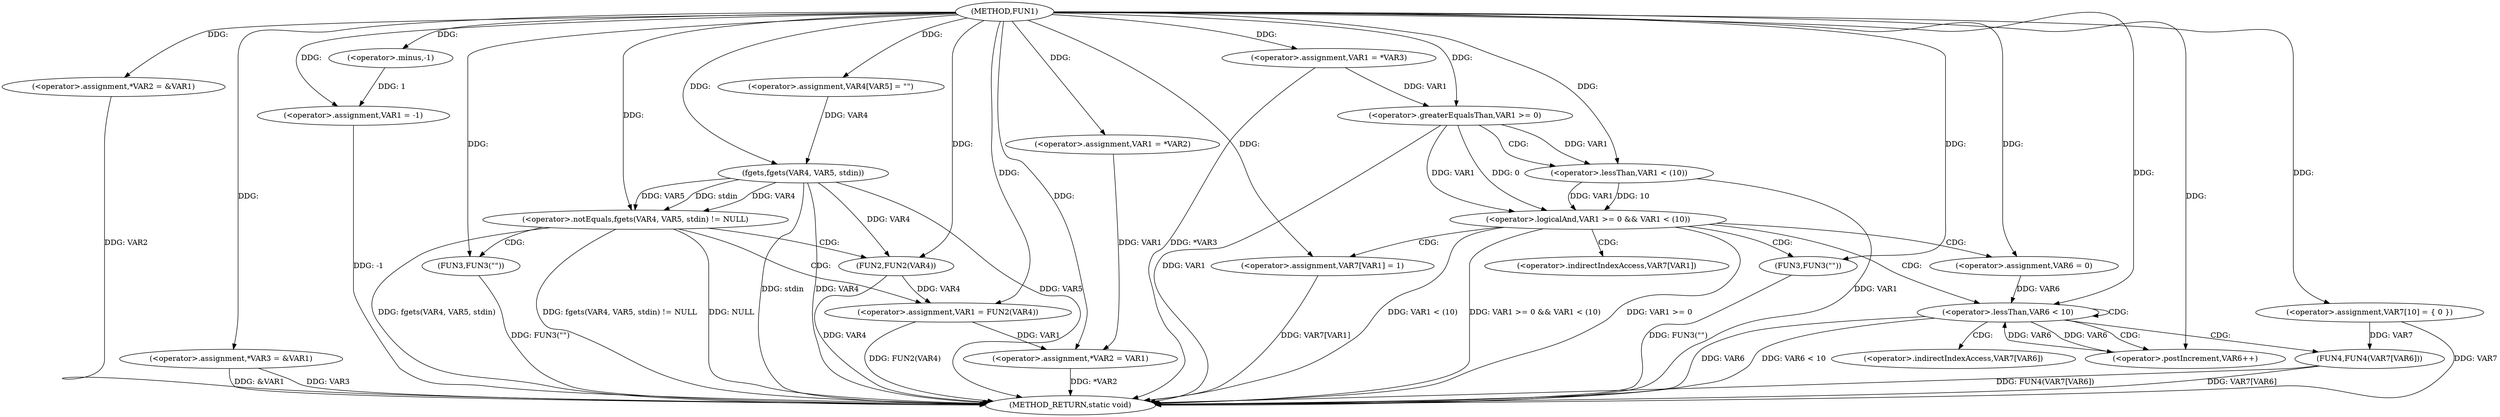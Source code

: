digraph FUN1 {  
"1000100" [label = "(METHOD,FUN1)" ]
"1000191" [label = "(METHOD_RETURN,static void)" ]
"1000104" [label = "(<operator>.assignment,*VAR2 = &VAR1)" ]
"1000109" [label = "(<operator>.assignment,*VAR3 = &VAR1)" ]
"1000113" [label = "(<operator>.assignment,VAR1 = -1)" ]
"1000115" [label = "(<operator>.minus,-1)" ]
"1000119" [label = "(<operator>.assignment,VAR1 = *VAR2)" ]
"1000125" [label = "(<operator>.assignment,VAR4[VAR5] = \"\")" ]
"1000129" [label = "(<operator>.notEquals,fgets(VAR4, VAR5, stdin) != NULL)" ]
"1000130" [label = "(fgets,fgets(VAR4, VAR5, stdin))" ]
"1000136" [label = "(<operator>.assignment,VAR1 = FUN2(VAR4))" ]
"1000138" [label = "(FUN2,FUN2(VAR4))" ]
"1000142" [label = "(FUN3,FUN3(\"\"))" ]
"1000144" [label = "(<operator>.assignment,*VAR2 = VAR1)" ]
"1000150" [label = "(<operator>.assignment,VAR1 = *VAR3)" ]
"1000157" [label = "(<operator>.assignment,VAR7[10] = { 0 })" ]
"1000160" [label = "(<operator>.logicalAnd,VAR1 >= 0 && VAR1 < (10))" ]
"1000161" [label = "(<operator>.greaterEqualsThan,VAR1 >= 0)" ]
"1000164" [label = "(<operator>.lessThan,VAR1 < (10))" ]
"1000168" [label = "(<operator>.assignment,VAR7[VAR1] = 1)" ]
"1000174" [label = "(<operator>.assignment,VAR6 = 0)" ]
"1000177" [label = "(<operator>.lessThan,VAR6 < 10)" ]
"1000180" [label = "(<operator>.postIncrement,VAR6++)" ]
"1000183" [label = "(FUN4,FUN4(VAR7[VAR6]))" ]
"1000189" [label = "(FUN3,FUN3(\"\"))" ]
"1000169" [label = "(<operator>.indirectIndexAccess,VAR7[VAR1])" ]
"1000184" [label = "(<operator>.indirectIndexAccess,VAR7[VAR6])" ]
  "1000177" -> "1000191"  [ label = "DDG: VAR6"] 
  "1000142" -> "1000191"  [ label = "DDG: FUN3(\"\")"] 
  "1000168" -> "1000191"  [ label = "DDG: VAR7[VAR1]"] 
  "1000104" -> "1000191"  [ label = "DDG: VAR2"] 
  "1000130" -> "1000191"  [ label = "DDG: stdin"] 
  "1000136" -> "1000191"  [ label = "DDG: FUN2(VAR4)"] 
  "1000161" -> "1000191"  [ label = "DDG: VAR1"] 
  "1000129" -> "1000191"  [ label = "DDG: fgets(VAR4, VAR5, stdin)"] 
  "1000160" -> "1000191"  [ label = "DDG: VAR1 < (10)"] 
  "1000160" -> "1000191"  [ label = "DDG: VAR1 >= 0 && VAR1 < (10)"] 
  "1000189" -> "1000191"  [ label = "DDG: FUN3(\"\")"] 
  "1000130" -> "1000191"  [ label = "DDG: VAR5"] 
  "1000138" -> "1000191"  [ label = "DDG: VAR4"] 
  "1000183" -> "1000191"  [ label = "DDG: VAR7[VAR6]"] 
  "1000150" -> "1000191"  [ label = "DDG: *VAR3"] 
  "1000129" -> "1000191"  [ label = "DDG: fgets(VAR4, VAR5, stdin) != NULL"] 
  "1000157" -> "1000191"  [ label = "DDG: VAR7"] 
  "1000129" -> "1000191"  [ label = "DDG: NULL"] 
  "1000113" -> "1000191"  [ label = "DDG: -1"] 
  "1000109" -> "1000191"  [ label = "DDG: VAR3"] 
  "1000144" -> "1000191"  [ label = "DDG: *VAR2"] 
  "1000177" -> "1000191"  [ label = "DDG: VAR6 < 10"] 
  "1000183" -> "1000191"  [ label = "DDG: FUN4(VAR7[VAR6])"] 
  "1000109" -> "1000191"  [ label = "DDG: &VAR1"] 
  "1000160" -> "1000191"  [ label = "DDG: VAR1 >= 0"] 
  "1000130" -> "1000191"  [ label = "DDG: VAR4"] 
  "1000164" -> "1000191"  [ label = "DDG: VAR1"] 
  "1000100" -> "1000104"  [ label = "DDG: "] 
  "1000100" -> "1000109"  [ label = "DDG: "] 
  "1000115" -> "1000113"  [ label = "DDG: 1"] 
  "1000100" -> "1000113"  [ label = "DDG: "] 
  "1000100" -> "1000115"  [ label = "DDG: "] 
  "1000100" -> "1000119"  [ label = "DDG: "] 
  "1000100" -> "1000125"  [ label = "DDG: "] 
  "1000130" -> "1000129"  [ label = "DDG: VAR4"] 
  "1000130" -> "1000129"  [ label = "DDG: VAR5"] 
  "1000130" -> "1000129"  [ label = "DDG: stdin"] 
  "1000125" -> "1000130"  [ label = "DDG: VAR4"] 
  "1000100" -> "1000130"  [ label = "DDG: "] 
  "1000100" -> "1000129"  [ label = "DDG: "] 
  "1000138" -> "1000136"  [ label = "DDG: VAR4"] 
  "1000100" -> "1000136"  [ label = "DDG: "] 
  "1000130" -> "1000138"  [ label = "DDG: VAR4"] 
  "1000100" -> "1000138"  [ label = "DDG: "] 
  "1000100" -> "1000142"  [ label = "DDG: "] 
  "1000119" -> "1000144"  [ label = "DDG: VAR1"] 
  "1000136" -> "1000144"  [ label = "DDG: VAR1"] 
  "1000100" -> "1000144"  [ label = "DDG: "] 
  "1000100" -> "1000150"  [ label = "DDG: "] 
  "1000100" -> "1000157"  [ label = "DDG: "] 
  "1000161" -> "1000160"  [ label = "DDG: VAR1"] 
  "1000161" -> "1000160"  [ label = "DDG: 0"] 
  "1000150" -> "1000161"  [ label = "DDG: VAR1"] 
  "1000100" -> "1000161"  [ label = "DDG: "] 
  "1000164" -> "1000160"  [ label = "DDG: VAR1"] 
  "1000164" -> "1000160"  [ label = "DDG: 10"] 
  "1000161" -> "1000164"  [ label = "DDG: VAR1"] 
  "1000100" -> "1000164"  [ label = "DDG: "] 
  "1000100" -> "1000168"  [ label = "DDG: "] 
  "1000100" -> "1000174"  [ label = "DDG: "] 
  "1000180" -> "1000177"  [ label = "DDG: VAR6"] 
  "1000174" -> "1000177"  [ label = "DDG: VAR6"] 
  "1000100" -> "1000177"  [ label = "DDG: "] 
  "1000177" -> "1000180"  [ label = "DDG: VAR6"] 
  "1000100" -> "1000180"  [ label = "DDG: "] 
  "1000157" -> "1000183"  [ label = "DDG: VAR7"] 
  "1000100" -> "1000189"  [ label = "DDG: "] 
  "1000129" -> "1000142"  [ label = "CDG: "] 
  "1000129" -> "1000136"  [ label = "CDG: "] 
  "1000129" -> "1000138"  [ label = "CDG: "] 
  "1000160" -> "1000168"  [ label = "CDG: "] 
  "1000160" -> "1000174"  [ label = "CDG: "] 
  "1000160" -> "1000177"  [ label = "CDG: "] 
  "1000160" -> "1000189"  [ label = "CDG: "] 
  "1000160" -> "1000169"  [ label = "CDG: "] 
  "1000161" -> "1000164"  [ label = "CDG: "] 
  "1000177" -> "1000184"  [ label = "CDG: "] 
  "1000177" -> "1000180"  [ label = "CDG: "] 
  "1000177" -> "1000177"  [ label = "CDG: "] 
  "1000177" -> "1000183"  [ label = "CDG: "] 
}
